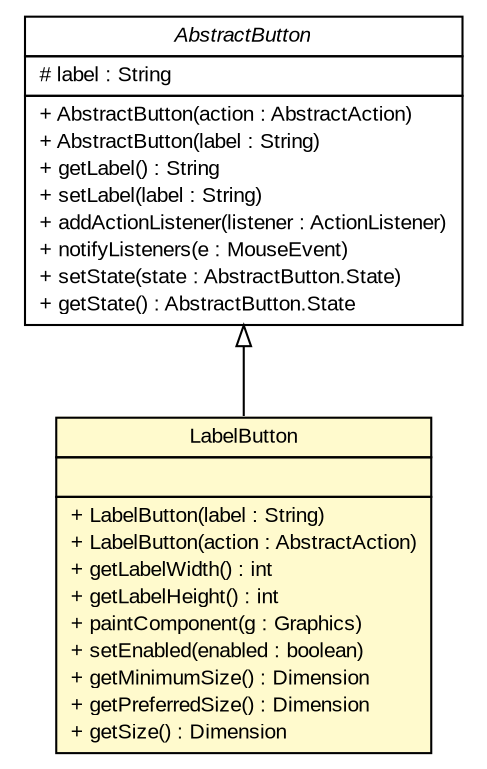 #!/usr/local/bin/dot
#
# Class diagram 
# Generated by UMLGraph version R5_6 (http://www.umlgraph.org/)
#

digraph G {
	edge [fontname="arial",fontsize=10,labelfontname="arial",labelfontsize=10];
	node [fontname="arial",fontsize=10,shape=plaintext];
	nodesep=0.25;
	ranksep=0.5;
	// com.github.tilastokeskus.matertis.ui.LabelButton
	c2256 [label=<<table title="com.github.tilastokeskus.matertis.ui.LabelButton" border="0" cellborder="1" cellspacing="0" cellpadding="2" port="p" bgcolor="lemonChiffon" href="./LabelButton.html">
		<tr><td><table border="0" cellspacing="0" cellpadding="1">
<tr><td align="center" balign="center"> LabelButton </td></tr>
		</table></td></tr>
		<tr><td><table border="0" cellspacing="0" cellpadding="1">
<tr><td align="left" balign="left">  </td></tr>
		</table></td></tr>
		<tr><td><table border="0" cellspacing="0" cellpadding="1">
<tr><td align="left" balign="left"> + LabelButton(label : String) </td></tr>
<tr><td align="left" balign="left"> + LabelButton(action : AbstractAction) </td></tr>
<tr><td align="left" balign="left"> + getLabelWidth() : int </td></tr>
<tr><td align="left" balign="left"> + getLabelHeight() : int </td></tr>
<tr><td align="left" balign="left"> + paintComponent(g : Graphics) </td></tr>
<tr><td align="left" balign="left"> + setEnabled(enabled : boolean) </td></tr>
<tr><td align="left" balign="left"> + getMinimumSize() : Dimension </td></tr>
<tr><td align="left" balign="left"> + getPreferredSize() : Dimension </td></tr>
<tr><td align="left" balign="left"> + getSize() : Dimension </td></tr>
		</table></td></tr>
		</table>>, URL="./LabelButton.html", fontname="arial", fontcolor="black", fontsize=10.0];
	// com.github.tilastokeskus.matertis.ui.AbstractButton
	c2260 [label=<<table title="com.github.tilastokeskus.matertis.ui.AbstractButton" border="0" cellborder="1" cellspacing="0" cellpadding="2" port="p" href="./AbstractButton.html">
		<tr><td><table border="0" cellspacing="0" cellpadding="1">
<tr><td align="center" balign="center"><font face="arial italic"> AbstractButton </font></td></tr>
		</table></td></tr>
		<tr><td><table border="0" cellspacing="0" cellpadding="1">
<tr><td align="left" balign="left"> # label : String </td></tr>
		</table></td></tr>
		<tr><td><table border="0" cellspacing="0" cellpadding="1">
<tr><td align="left" balign="left"> + AbstractButton(action : AbstractAction) </td></tr>
<tr><td align="left" balign="left"> + AbstractButton(label : String) </td></tr>
<tr><td align="left" balign="left"> + getLabel() : String </td></tr>
<tr><td align="left" balign="left"> + setLabel(label : String) </td></tr>
<tr><td align="left" balign="left"> + addActionListener(listener : ActionListener) </td></tr>
<tr><td align="left" balign="left"> + notifyListeners(e : MouseEvent) </td></tr>
<tr><td align="left" balign="left"> + setState(state : AbstractButton.State) </td></tr>
<tr><td align="left" balign="left"> + getState() : AbstractButton.State </td></tr>
		</table></td></tr>
		</table>>, URL="./AbstractButton.html", fontname="arial", fontcolor="black", fontsize=10.0];
	//com.github.tilastokeskus.matertis.ui.LabelButton extends com.github.tilastokeskus.matertis.ui.AbstractButton
	c2260:p -> c2256:p [dir=back,arrowtail=empty];
}


